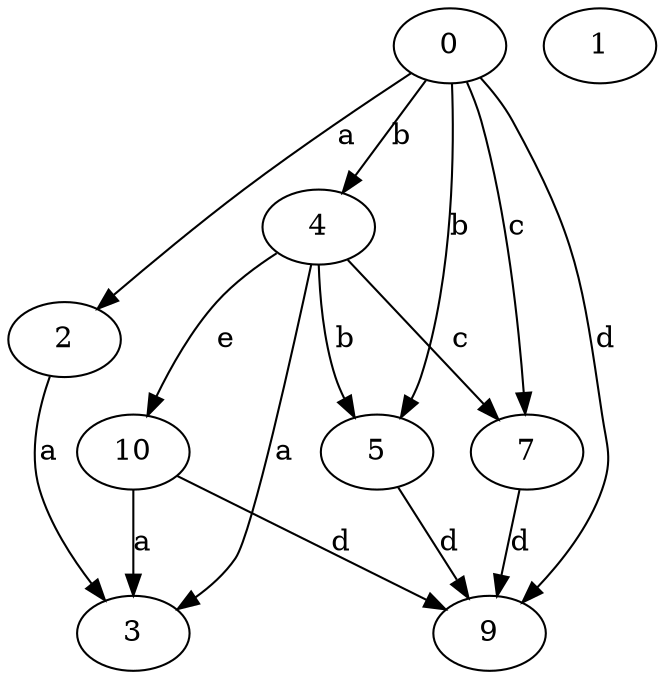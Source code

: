 strict digraph  {
2;
3;
4;
0;
5;
7;
9;
1;
10;
2 -> 3  [label=a];
4 -> 3  [label=a];
4 -> 5  [label=b];
4 -> 7  [label=c];
4 -> 10  [label=e];
0 -> 2  [label=a];
0 -> 4  [label=b];
0 -> 5  [label=b];
0 -> 7  [label=c];
0 -> 9  [label=d];
5 -> 9  [label=d];
7 -> 9  [label=d];
10 -> 3  [label=a];
10 -> 9  [label=d];
}
